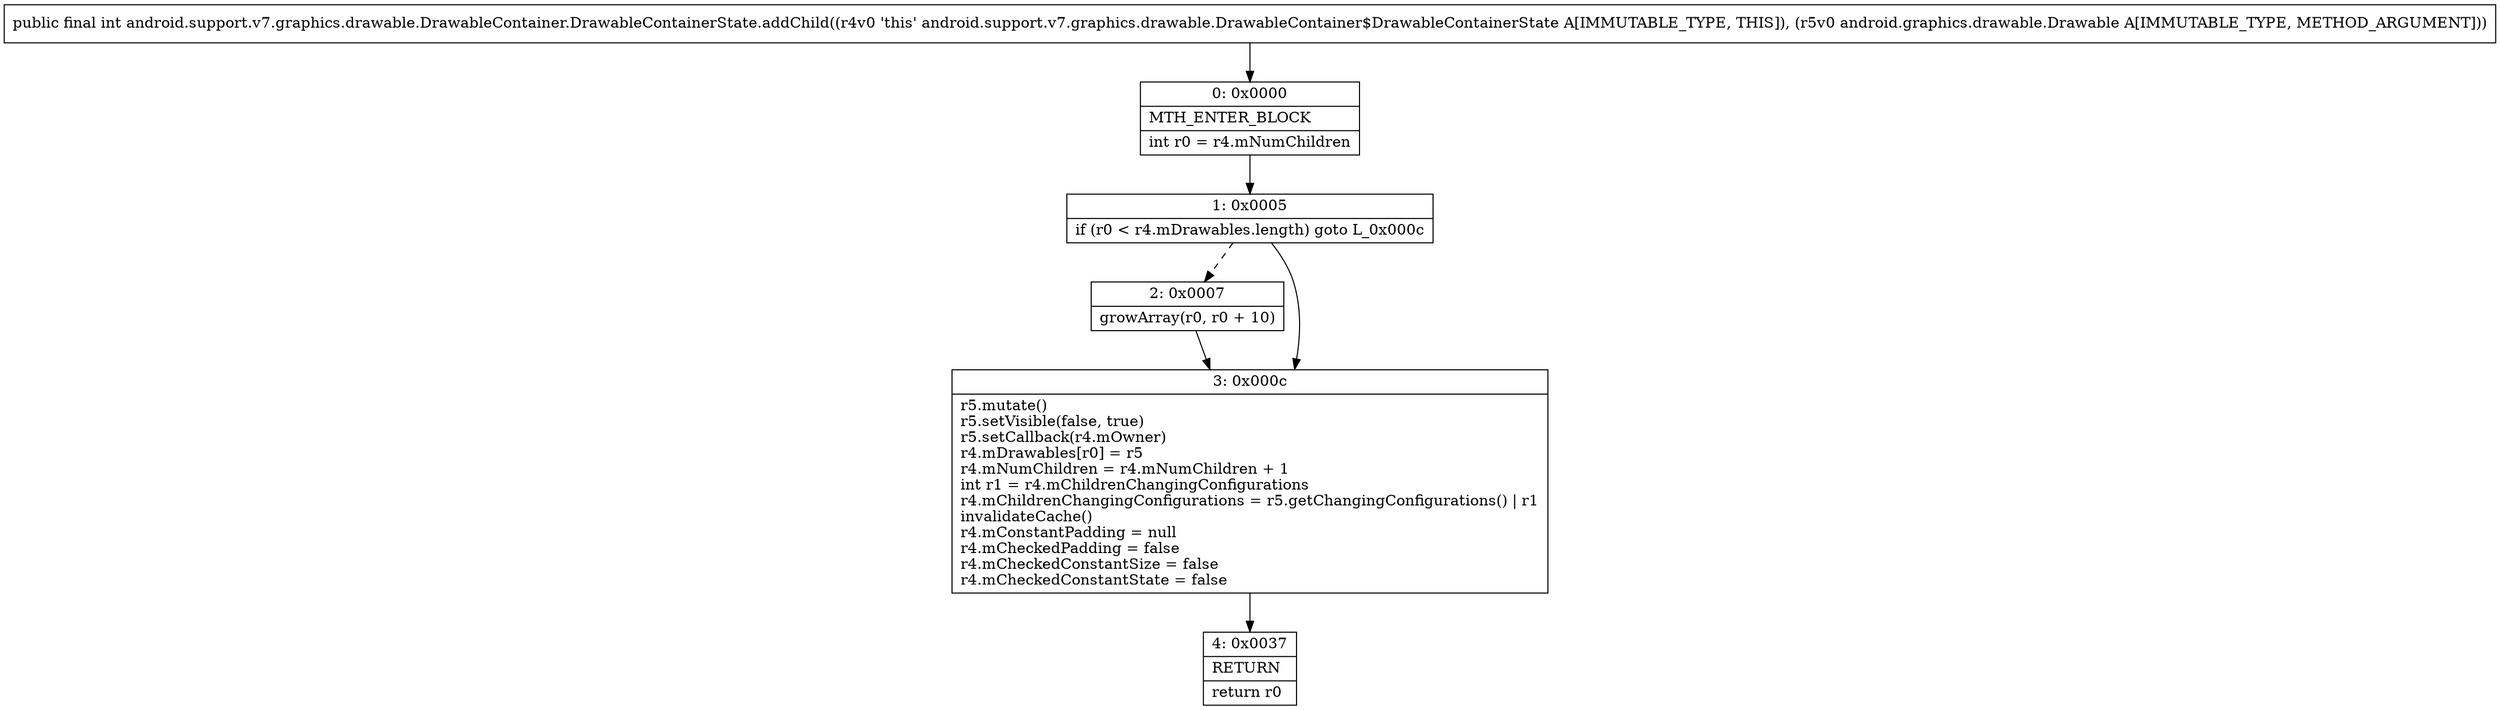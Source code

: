 digraph "CFG forandroid.support.v7.graphics.drawable.DrawableContainer.DrawableContainerState.addChild(Landroid\/graphics\/drawable\/Drawable;)I" {
Node_0 [shape=record,label="{0\:\ 0x0000|MTH_ENTER_BLOCK\l|int r0 = r4.mNumChildren\l}"];
Node_1 [shape=record,label="{1\:\ 0x0005|if (r0 \< r4.mDrawables.length) goto L_0x000c\l}"];
Node_2 [shape=record,label="{2\:\ 0x0007|growArray(r0, r0 + 10)\l}"];
Node_3 [shape=record,label="{3\:\ 0x000c|r5.mutate()\lr5.setVisible(false, true)\lr5.setCallback(r4.mOwner)\lr4.mDrawables[r0] = r5\lr4.mNumChildren = r4.mNumChildren + 1\lint r1 = r4.mChildrenChangingConfigurations\lr4.mChildrenChangingConfigurations = r5.getChangingConfigurations() \| r1\linvalidateCache()\lr4.mConstantPadding = null\lr4.mCheckedPadding = false\lr4.mCheckedConstantSize = false\lr4.mCheckedConstantState = false\l}"];
Node_4 [shape=record,label="{4\:\ 0x0037|RETURN\l|return r0\l}"];
MethodNode[shape=record,label="{public final int android.support.v7.graphics.drawable.DrawableContainer.DrawableContainerState.addChild((r4v0 'this' android.support.v7.graphics.drawable.DrawableContainer$DrawableContainerState A[IMMUTABLE_TYPE, THIS]), (r5v0 android.graphics.drawable.Drawable A[IMMUTABLE_TYPE, METHOD_ARGUMENT])) }"];
MethodNode -> Node_0;
Node_0 -> Node_1;
Node_1 -> Node_2[style=dashed];
Node_1 -> Node_3;
Node_2 -> Node_3;
Node_3 -> Node_4;
}

